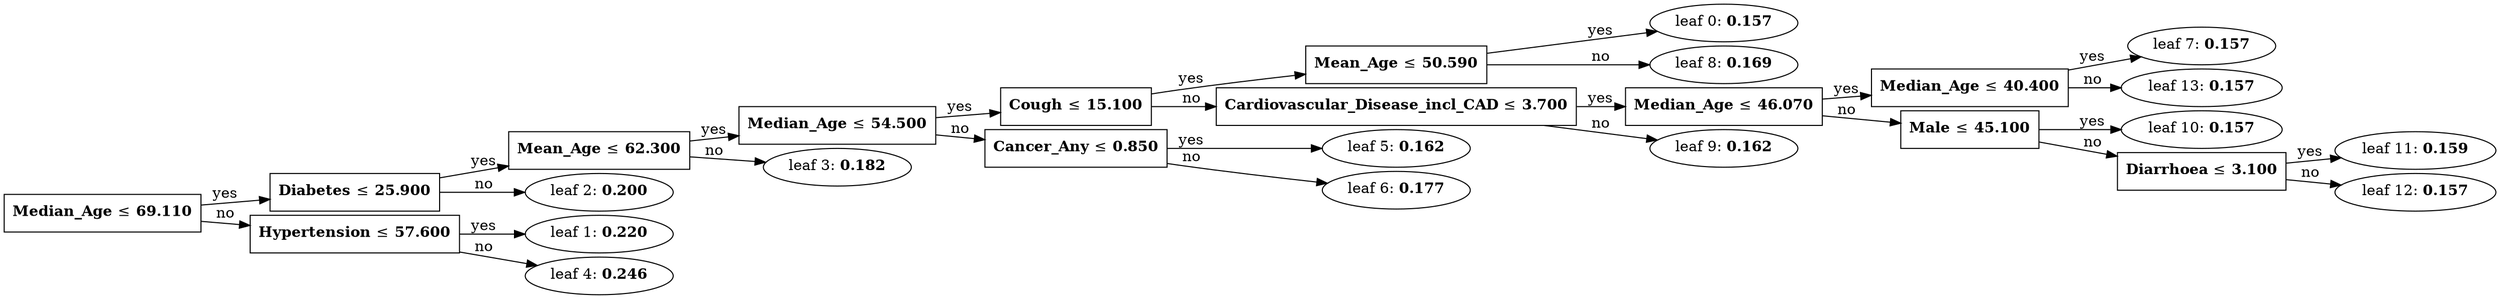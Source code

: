 digraph Tree {
	graph [nodesep=0.05 rankdir=LR ranksep=0.3]
	split0 [label=<<B>Median_Age</B> &#8804; <B>69.110</B>> fillcolor=white shape=rectangle style=""]
	split1 [label=<<B>Diabetes</B> &#8804; <B>25.900</B>> fillcolor=white shape=rectangle style=""]
	split2 [label=<<B>Mean_Age</B> &#8804; <B>62.300</B>> fillcolor=white shape=rectangle style=""]
	split4 [label=<<B>Median_Age</B> &#8804; <B>54.500</B>> fillcolor=white shape=rectangle style=""]
	split6 [label=<<B>Cough</B> &#8804; <B>15.100</B>> fillcolor=white shape=rectangle style=""]
	split7 [label=<<B>Mean_Age</B> &#8804; <B>50.590</B>> fillcolor=white shape=rectangle style=""]
	leaf0 [label=<leaf 0: <B>0.157</B>>]
	split7 -> leaf0 [label=yes]
	leaf8 [label=<leaf 8: <B>0.169</B>>]
	split7 -> leaf8 [label=no]
	split6 -> split7 [label=yes]
	split8 [label=<<B>Cardiovascular_Disease_incl_CAD</B> &#8804; <B>3.700</B>> fillcolor=white shape=rectangle style=""]
	split9 [label=<<B>Median_Age</B> &#8804; <B>46.070</B>> fillcolor=white shape=rectangle style=""]
	split12 [label=<<B>Median_Age</B> &#8804; <B>40.400</B>> fillcolor=white shape=rectangle style=""]
	leaf7 [label=<leaf 7: <B>0.157</B>>]
	split12 -> leaf7 [label=yes]
	leaf13 [label=<leaf 13: <B>0.157</B>>]
	split12 -> leaf13 [label=no]
	split9 -> split12 [label=yes]
	split10 [label=<<B>Male</B> &#8804; <B>45.100</B>> fillcolor=white shape=rectangle style=""]
	leaf10 [label=<leaf 10: <B>0.157</B>>]
	split10 -> leaf10 [label=yes]
	split11 [label=<<B>Diarrhoea</B> &#8804; <B>3.100</B>> fillcolor=white shape=rectangle style=""]
	leaf11 [label=<leaf 11: <B>0.159</B>>]
	split11 -> leaf11 [label=yes]
	leaf12 [label=<leaf 12: <B>0.157</B>>]
	split11 -> leaf12 [label=no]
	split10 -> split11 [label=no]
	split9 -> split10 [label=no]
	split8 -> split9 [label=yes]
	leaf9 [label=<leaf 9: <B>0.162</B>>]
	split8 -> leaf9 [label=no]
	split6 -> split8 [label=no]
	split4 -> split6 [label=yes]
	split5 [label=<<B>Cancer_Any</B> &#8804; <B>0.850</B>> fillcolor=white shape=rectangle style=""]
	leaf5 [label=<leaf 5: <B>0.162</B>>]
	split5 -> leaf5 [label=yes]
	leaf6 [label=<leaf 6: <B>0.177</B>>]
	split5 -> leaf6 [label=no]
	split4 -> split5 [label=no]
	split2 -> split4 [label=yes]
	leaf3 [label=<leaf 3: <B>0.182</B>>]
	split2 -> leaf3 [label=no]
	split1 -> split2 [label=yes]
	leaf2 [label=<leaf 2: <B>0.200</B>>]
	split1 -> leaf2 [label=no]
	split0 -> split1 [label=yes]
	split3 [label=<<B>Hypertension</B> &#8804; <B>57.600</B>> fillcolor=white shape=rectangle style=""]
	leaf1 [label=<leaf 1: <B>0.220</B>>]
	split3 -> leaf1 [label=yes]
	leaf4 [label=<leaf 4: <B>0.246</B>>]
	split3 -> leaf4 [label=no]
	split0 -> split3 [label=no]
}
